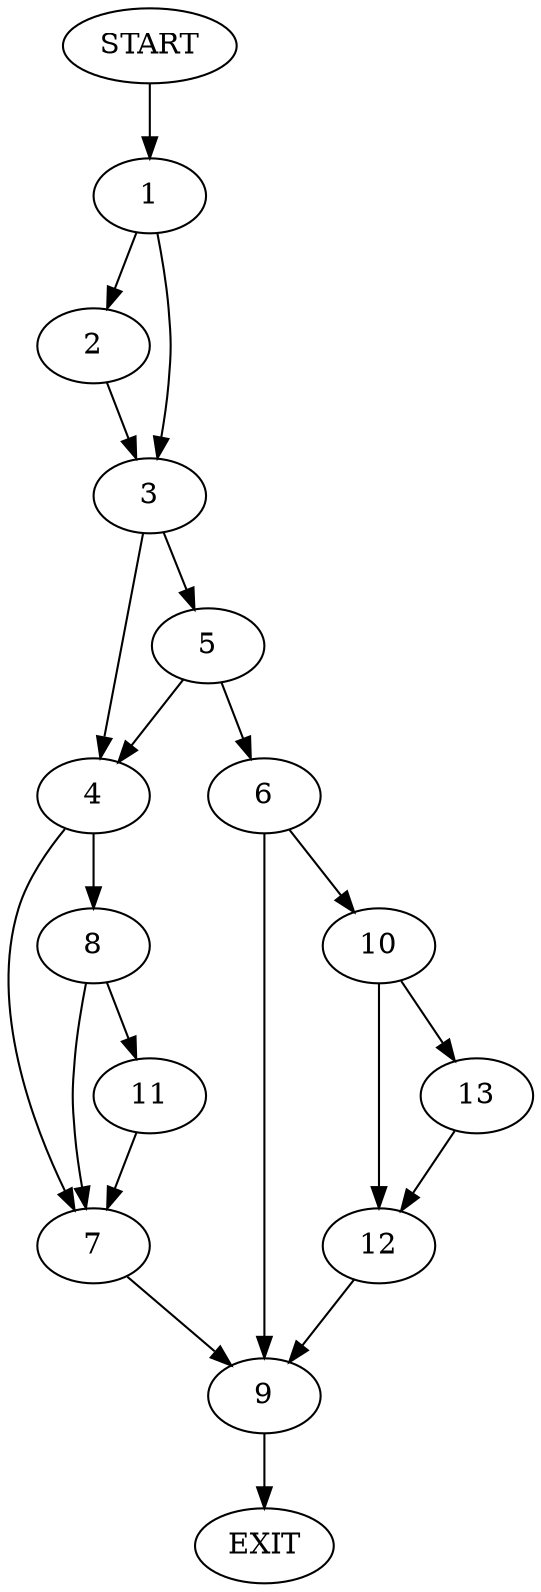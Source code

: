 digraph {
0 [label="START"]
14 [label="EXIT"]
0 -> 1
1 -> 2
1 -> 3
2 -> 3
3 -> 4
3 -> 5
5 -> 4
5 -> 6
4 -> 7
4 -> 8
6 -> 9
6 -> 10
8 -> 11
8 -> 7
7 -> 9
11 -> 7
9 -> 14
10 -> 12
10 -> 13
13 -> 12
12 -> 9
}
